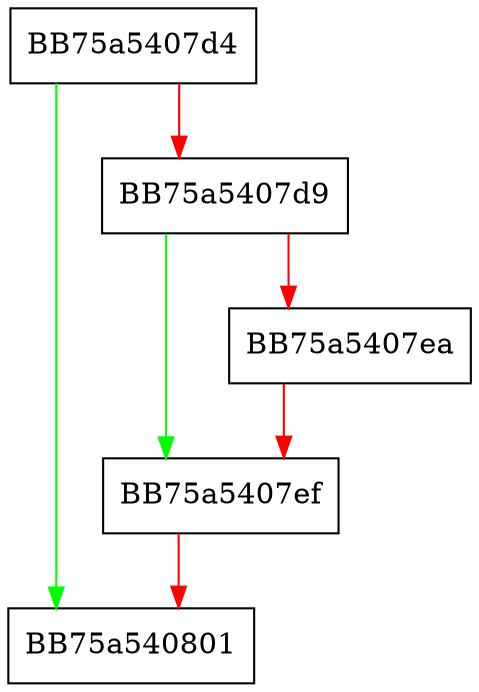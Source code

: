 digraph Rpf_PEDestroyResourceIterator {
  node [shape="box"];
  graph [splines=ortho];
  BB75a5407d4 -> BB75a540801 [color="green"];
  BB75a5407d4 -> BB75a5407d9 [color="red"];
  BB75a5407d9 -> BB75a5407ef [color="green"];
  BB75a5407d9 -> BB75a5407ea [color="red"];
  BB75a5407ea -> BB75a5407ef [color="red"];
  BB75a5407ef -> BB75a540801 [color="red"];
}